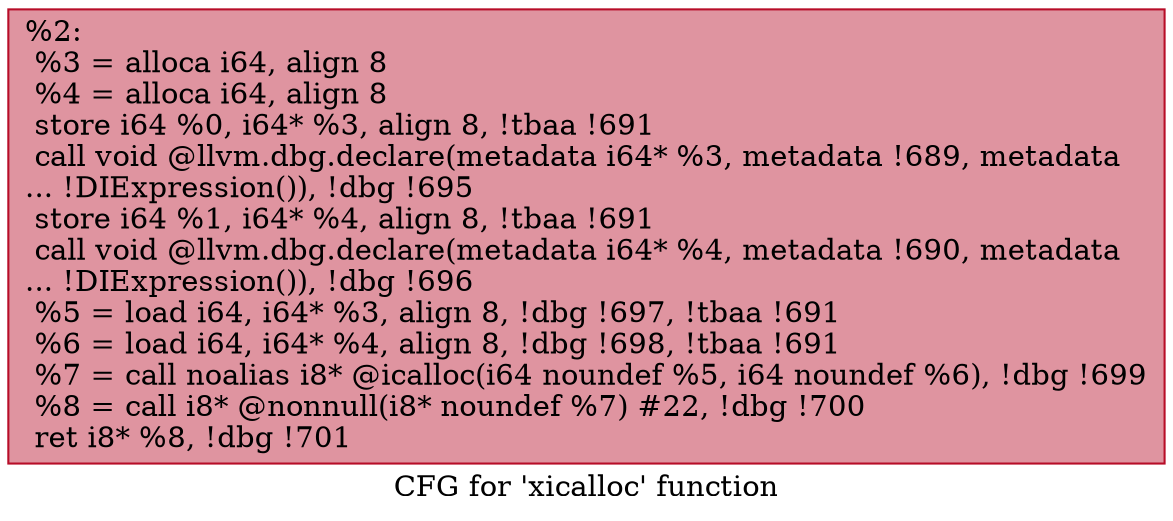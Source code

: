 digraph "CFG for 'xicalloc' function" {
	label="CFG for 'xicalloc' function";

	Node0x72e510 [shape=record,color="#b70d28ff", style=filled, fillcolor="#b70d2870",label="{%2:\l  %3 = alloca i64, align 8\l  %4 = alloca i64, align 8\l  store i64 %0, i64* %3, align 8, !tbaa !691\l  call void @llvm.dbg.declare(metadata i64* %3, metadata !689, metadata\l... !DIExpression()), !dbg !695\l  store i64 %1, i64* %4, align 8, !tbaa !691\l  call void @llvm.dbg.declare(metadata i64* %4, metadata !690, metadata\l... !DIExpression()), !dbg !696\l  %5 = load i64, i64* %3, align 8, !dbg !697, !tbaa !691\l  %6 = load i64, i64* %4, align 8, !dbg !698, !tbaa !691\l  %7 = call noalias i8* @icalloc(i64 noundef %5, i64 noundef %6), !dbg !699\l  %8 = call i8* @nonnull(i8* noundef %7) #22, !dbg !700\l  ret i8* %8, !dbg !701\l}"];
}
